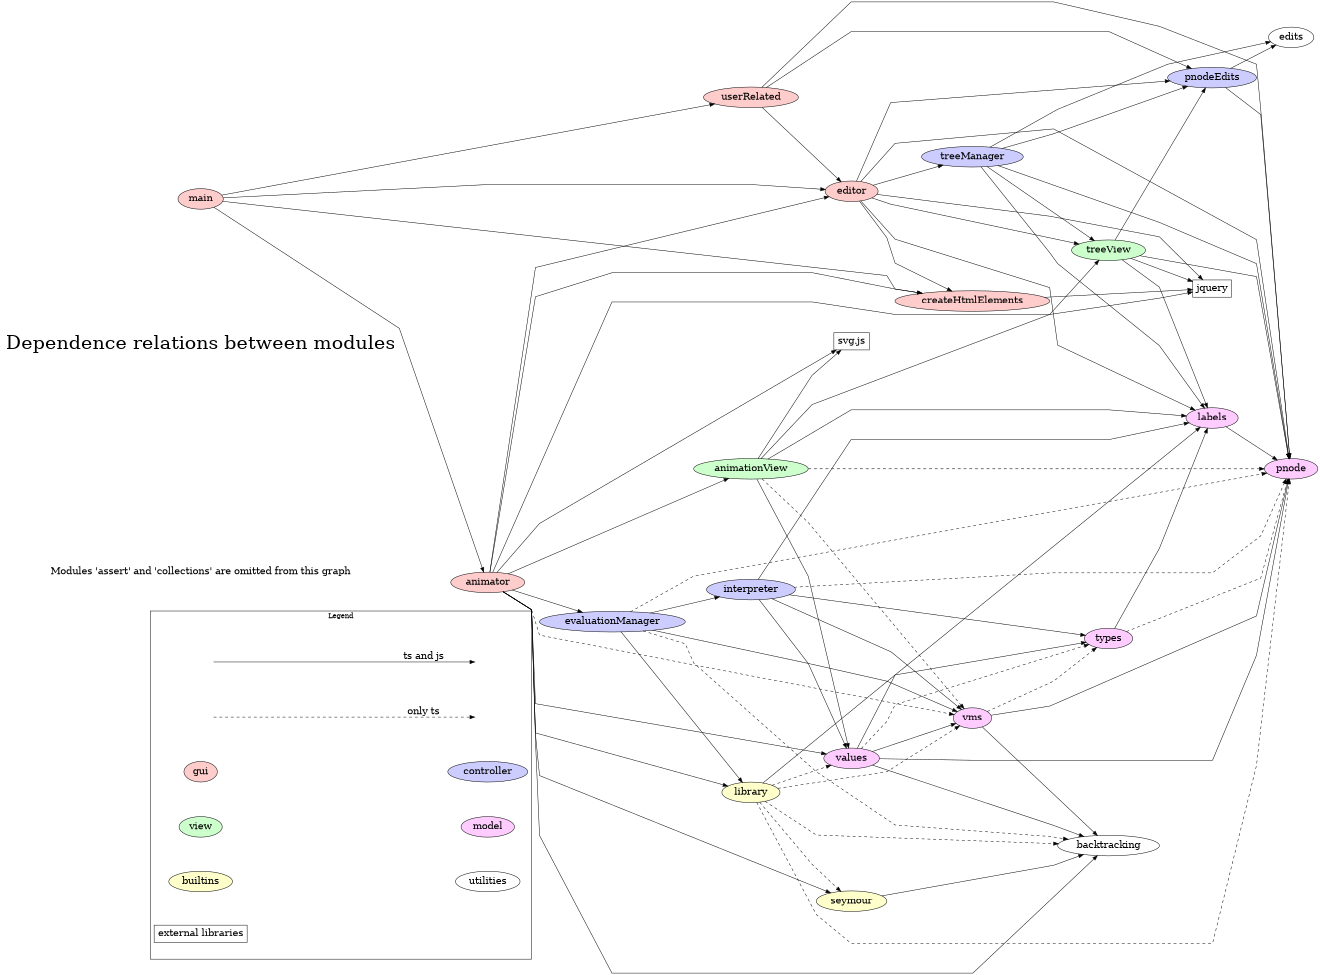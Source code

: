 
digraph Depends {
    size="9,6.5" ;
    splines="polyline" ;
    nodesep=0.2 ;
    ranksep=0.2 ;
   ratio=fill;
   rankdir = LR ;
   node[fontsize=20];

   subgraph cluster1 {
        label = "Legend" ;
        shape=rectangle ;
        color = black ;
        a [style=invis];
        b [style=invis] ;
        c [style=invis] ;
        d [style=invis] ;
        c -> d [label="only ts", style=dashed, fontsize=20] ; 
        a -> b [label="ts and js", fontsize=20] ;
        gui -> controller [style=invis] ;
        view -> model [style=invis] ;
        builtins -> utilities [style=invis] ;

        gui [style=filled, fillcolor="#ffcccc"] ;
        controller [style=filled, fillcolor="#ccccff"] ;
        view [style=filled, fillcolor="#ccffcc"] ;
        model [style=filled, fillcolor="#ffccff"] ;
        builtins [style=filled, fillcolor="#ffffcc"] ;
        utilities ;
        "external libraries" [shape=rectangle] ;
    }

   utils [label="Modules 'assert' and 'collections' are omitted from this graph",
              shape=none] ;
   caption [ label="Dependence relations between modules", fontsize=40,
              shape=none] ;

    main [style=filled, fillcolor="#ffcccc"] ;
    editor [style=filled, fillcolor="#ffcccc"] ;
    animator [style=filled, fillcolor="#ffcccc"] ;
    createHtmlElements [style=filled, fillcolor="#ffcccc"] ;
    userRelated [style=filled, fillcolor="#ffcccc" ] ;
    
    evaluationManager [style=filled, fillcolor="#ccccff"] ;
    interpreter [style=filled, fillcolor="#ccccff"] ;
    treeManager [style=filled, fillcolor="#ccccff"] ;
    pnodeEdits [style=filled, fillcolor="#ccccff"] ;
    
    treeView [style=filled, fillcolor="#ccffcc"] ;
    animationView [style=filled, fillcolor="#ccffcc"] ;

    vms [style=filled, fillcolor="#ffccff"] ;
    values [style=filled, fillcolor="#ffccff"] ;
    types [style=filled, fillcolor="#ffccff"] ;
    labels [style=filled, fillcolor="#ffccff"] ;
    pnode [style=filled, fillcolor="#ffccff"] ;

    library [style=filled, fillcolor="#ffffcc"] ;
    seymour [style=filled, fillcolor="#ffffcc"] ;
    
   animator -> animationView  ;
   animator -> backtracking ;
   animator -> createHtmlElements ;
   animator -> editor ;
   animator -> evaluationManager ;
   animator -> seymour ;
   animator -> values ;
   animator -> library ;
   animator -> vms [style=dashed] ;
   animator -> svg ;
   animator -> jquery ;

   animationView -> labels ;
   animationView -> pnode [style=dashed] ;
   animationView -> treeView ;
   animationView -> values ;
   animationView -> vms [style=dashed];
   animationView -> svg ;
   
   createHtmlElements -> jquery ;

   editor -> createHtmlElements ;
   editor -> labels ;
   editor -> pnode  ;
   editor -> pnodeEdits ;
   editor -> treeView ;
   editor -> treeManager ;
   editor -> jquery ;

   evaluationManager -> backtracking  [style=dashed];
   evaluationManager -> interpreter ;
   evaluationManager -> pnode  [style=dashed];
   evaluationManager -> vms ;
   evaluationManager -> library ;

   interpreter -> labels ;
   interpreter -> pnode  [style=dashed];
   interpreter -> types ;
   interpreter -> values ;
   interpreter -> vms ;

    jquery [shape=rectangle]
    
   labels -> pnode ;

   main -> animator ;
   main -> createHtmlElements ;
   main -> editor ;
   main -> userRelated ;

   pnodeEdits -> edits ;
   pnodeEdits -> pnode ;
   
   types -> pnode [style=dashed];
   types -> labels ;

   seymour -> backtracking ;

   treeView -> labels ;
   treeView -> pnode ;
   treeView -> pnodeEdits ;
   treeView -> jquery ;

   svg [label="svg.js", shape=rectangle] ;

   treeManager -> edits ;
   treeManager -> labels ;
   treeManager -> pnode ;
   treeManager -> pnodeEdits ;
   treeManager -> treeView ;

   userRelated -> editor ;
   userRelated -> pnodeEdits ;
   userRelated -> pnode ;
   
   values -> backtracking ;
   values -> labels ;
   values -> pnode ;
   values -> types  [style=dashed];
   values -> vms ;

   
   vms -> backtracking
   vms -> pnode ;
   vms -> types  [style=dashed];

   library -> backtracking  [style=dashed];
   library -> pnode  [style=dashed];
   library -> seymour  [style=dashed];
   library -> types ;
   library -> values  [style=dashed];
   library -> vms  [style=dashed];
   
}
